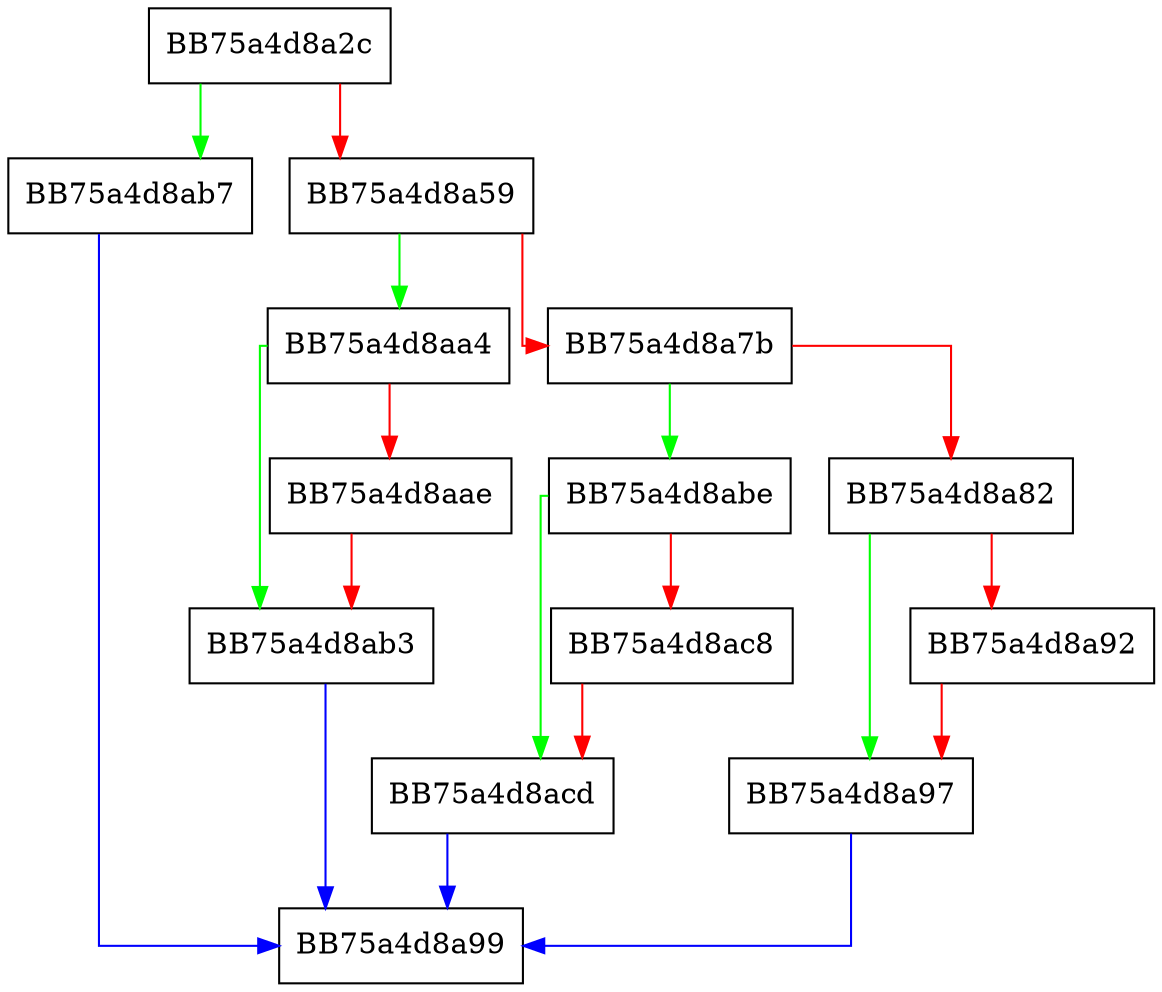 digraph GetDiagnosticConfig {
  node [shape="box"];
  graph [splines=ortho];
  BB75a4d8a2c -> BB75a4d8ab7 [color="green"];
  BB75a4d8a2c -> BB75a4d8a59 [color="red"];
  BB75a4d8a59 -> BB75a4d8aa4 [color="green"];
  BB75a4d8a59 -> BB75a4d8a7b [color="red"];
  BB75a4d8a7b -> BB75a4d8abe [color="green"];
  BB75a4d8a7b -> BB75a4d8a82 [color="red"];
  BB75a4d8a82 -> BB75a4d8a97 [color="green"];
  BB75a4d8a82 -> BB75a4d8a92 [color="red"];
  BB75a4d8a92 -> BB75a4d8a97 [color="red"];
  BB75a4d8a97 -> BB75a4d8a99 [color="blue"];
  BB75a4d8aa4 -> BB75a4d8ab3 [color="green"];
  BB75a4d8aa4 -> BB75a4d8aae [color="red"];
  BB75a4d8aae -> BB75a4d8ab3 [color="red"];
  BB75a4d8ab3 -> BB75a4d8a99 [color="blue"];
  BB75a4d8ab7 -> BB75a4d8a99 [color="blue"];
  BB75a4d8abe -> BB75a4d8acd [color="green"];
  BB75a4d8abe -> BB75a4d8ac8 [color="red"];
  BB75a4d8ac8 -> BB75a4d8acd [color="red"];
  BB75a4d8acd -> BB75a4d8a99 [color="blue"];
}